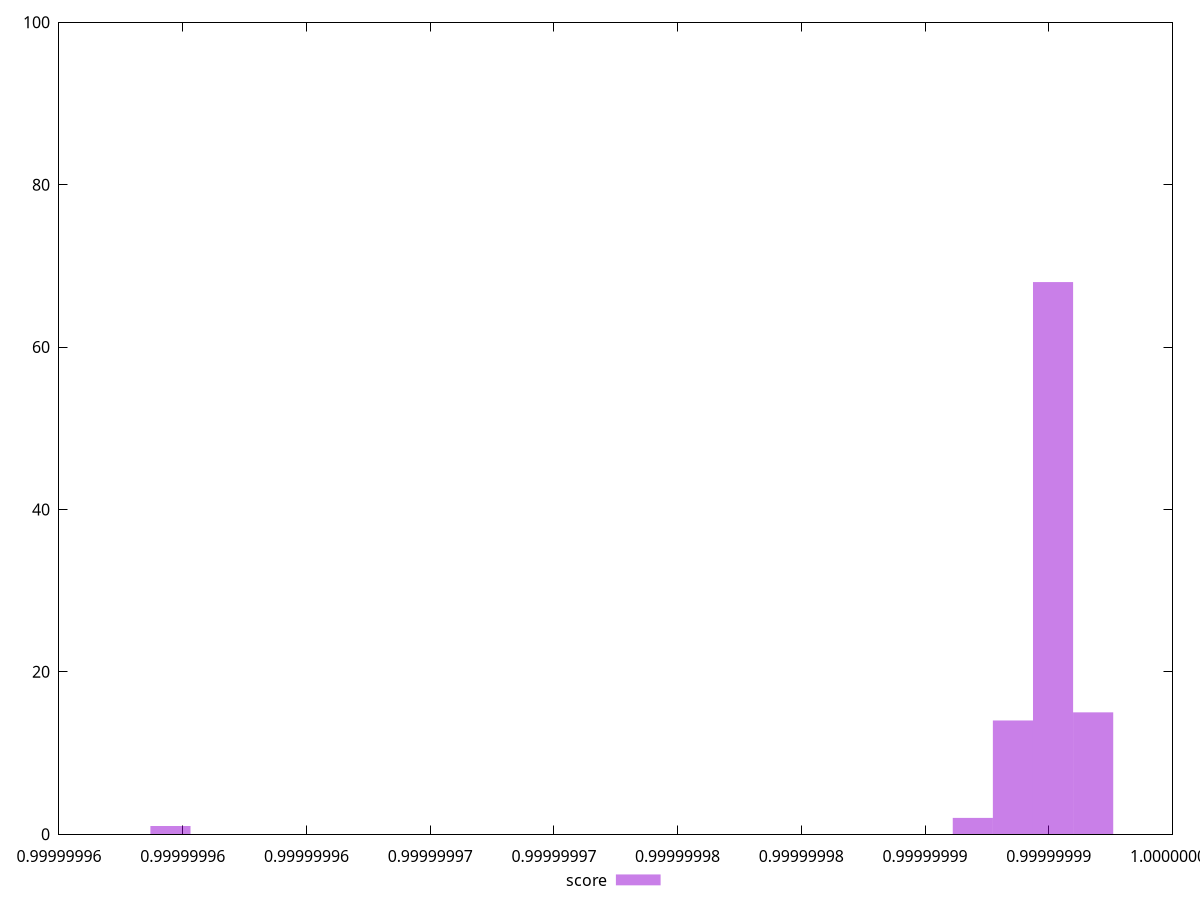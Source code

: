reset
set terminal svg size 640, 490 enhanced background rgb 'white'
set output "report_00007_2020-12-11T15:55:29.892Z/bootup-time/samples/pages+cached+noexternal+nosvg/score/histogram.svg"

$score <<EOF
0.9999999951725177 68
0.9999999935512441 14
0.9999999967937913 15
0.9999999595044992 1
0.9999999919299706 2
EOF

set key outside below
set boxwidth 1.6212735710521358e-9
set yrange [0:100]
set style fill transparent solid 0.5 noborder

plot \
  $score title "score" with boxes, \


reset